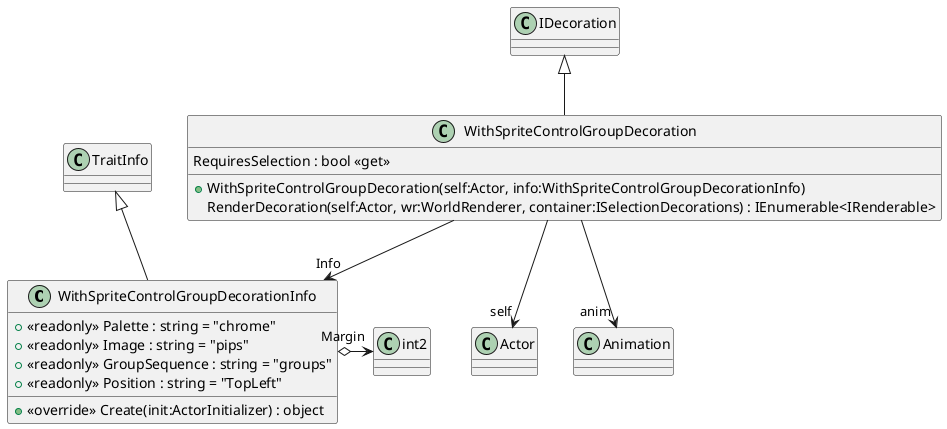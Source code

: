 @startuml
class WithSpriteControlGroupDecorationInfo {
    + <<readonly>> Palette : string = "chrome"
    + <<readonly>> Image : string = "pips"
    + <<readonly>> GroupSequence : string = "groups"
    + <<readonly>> Position : string = "TopLeft"
    + <<override>> Create(init:ActorInitializer) : object
}
class WithSpriteControlGroupDecoration {
    + WithSpriteControlGroupDecoration(self:Actor, info:WithSpriteControlGroupDecorationInfo)
    RequiresSelection : bool <<get>>
    RenderDecoration(self:Actor, wr:WorldRenderer, container:ISelectionDecorations) : IEnumerable<IRenderable>
}
TraitInfo <|-- WithSpriteControlGroupDecorationInfo
WithSpriteControlGroupDecorationInfo o-> "Margin" int2
IDecoration <|-- WithSpriteControlGroupDecoration
WithSpriteControlGroupDecoration --> "Info" WithSpriteControlGroupDecorationInfo
WithSpriteControlGroupDecoration --> "self" Actor
WithSpriteControlGroupDecoration --> "anim" Animation
@enduml

